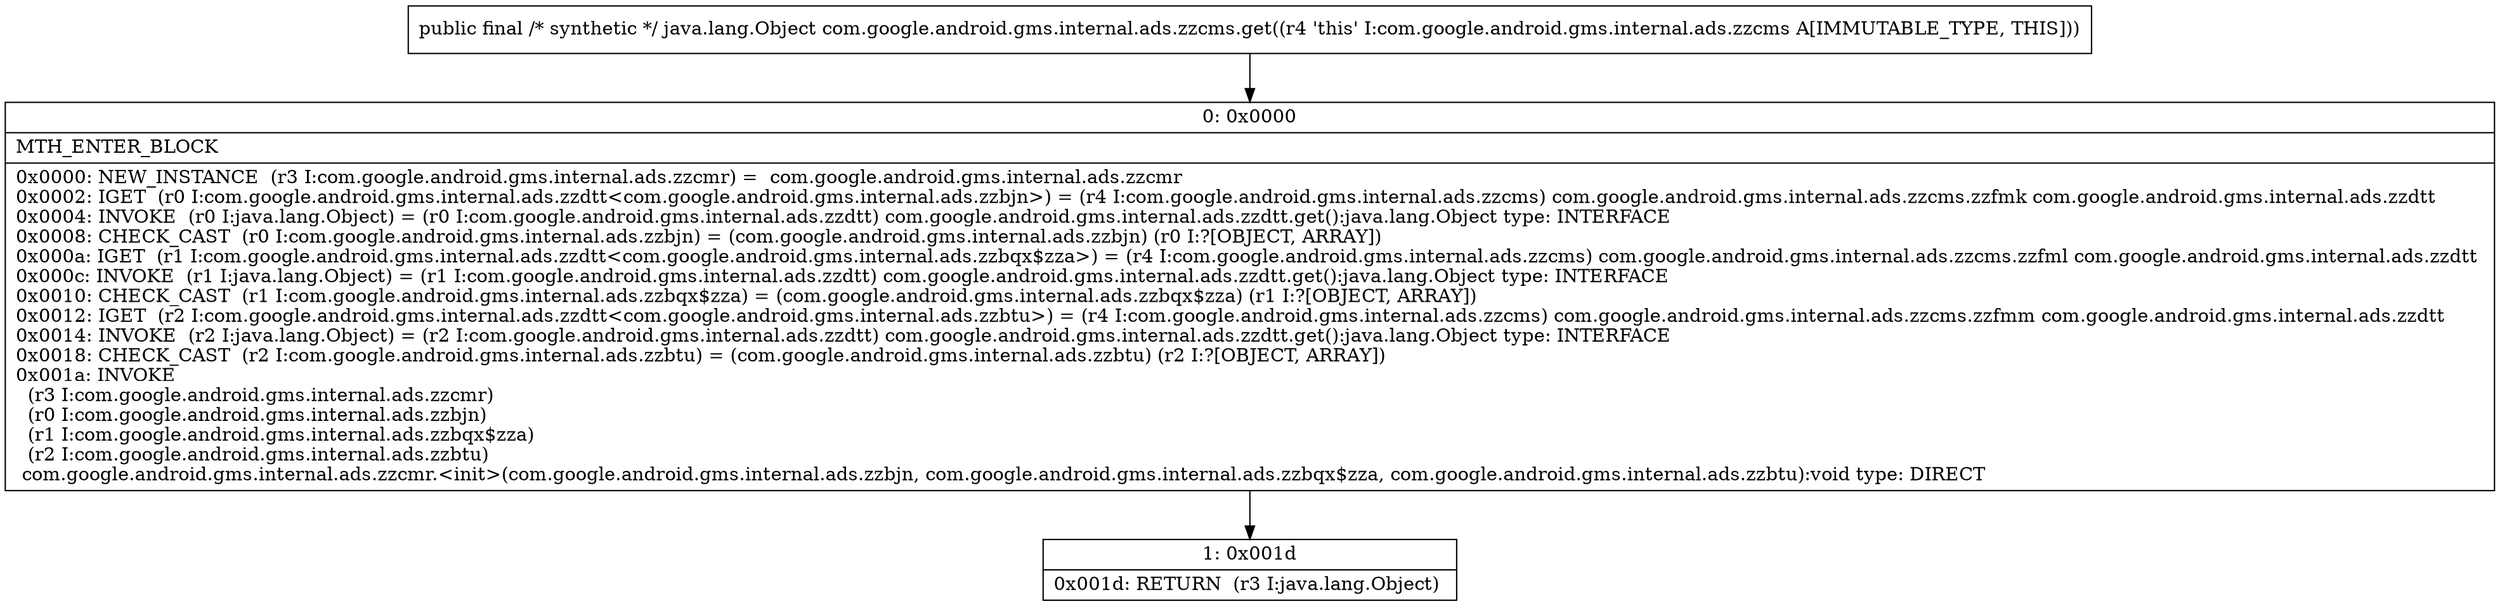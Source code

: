 digraph "CFG forcom.google.android.gms.internal.ads.zzcms.get()Ljava\/lang\/Object;" {
Node_0 [shape=record,label="{0\:\ 0x0000|MTH_ENTER_BLOCK\l|0x0000: NEW_INSTANCE  (r3 I:com.google.android.gms.internal.ads.zzcmr) =  com.google.android.gms.internal.ads.zzcmr \l0x0002: IGET  (r0 I:com.google.android.gms.internal.ads.zzdtt\<com.google.android.gms.internal.ads.zzbjn\>) = (r4 I:com.google.android.gms.internal.ads.zzcms) com.google.android.gms.internal.ads.zzcms.zzfmk com.google.android.gms.internal.ads.zzdtt \l0x0004: INVOKE  (r0 I:java.lang.Object) = (r0 I:com.google.android.gms.internal.ads.zzdtt) com.google.android.gms.internal.ads.zzdtt.get():java.lang.Object type: INTERFACE \l0x0008: CHECK_CAST  (r0 I:com.google.android.gms.internal.ads.zzbjn) = (com.google.android.gms.internal.ads.zzbjn) (r0 I:?[OBJECT, ARRAY]) \l0x000a: IGET  (r1 I:com.google.android.gms.internal.ads.zzdtt\<com.google.android.gms.internal.ads.zzbqx$zza\>) = (r4 I:com.google.android.gms.internal.ads.zzcms) com.google.android.gms.internal.ads.zzcms.zzfml com.google.android.gms.internal.ads.zzdtt \l0x000c: INVOKE  (r1 I:java.lang.Object) = (r1 I:com.google.android.gms.internal.ads.zzdtt) com.google.android.gms.internal.ads.zzdtt.get():java.lang.Object type: INTERFACE \l0x0010: CHECK_CAST  (r1 I:com.google.android.gms.internal.ads.zzbqx$zza) = (com.google.android.gms.internal.ads.zzbqx$zza) (r1 I:?[OBJECT, ARRAY]) \l0x0012: IGET  (r2 I:com.google.android.gms.internal.ads.zzdtt\<com.google.android.gms.internal.ads.zzbtu\>) = (r4 I:com.google.android.gms.internal.ads.zzcms) com.google.android.gms.internal.ads.zzcms.zzfmm com.google.android.gms.internal.ads.zzdtt \l0x0014: INVOKE  (r2 I:java.lang.Object) = (r2 I:com.google.android.gms.internal.ads.zzdtt) com.google.android.gms.internal.ads.zzdtt.get():java.lang.Object type: INTERFACE \l0x0018: CHECK_CAST  (r2 I:com.google.android.gms.internal.ads.zzbtu) = (com.google.android.gms.internal.ads.zzbtu) (r2 I:?[OBJECT, ARRAY]) \l0x001a: INVOKE  \l  (r3 I:com.google.android.gms.internal.ads.zzcmr)\l  (r0 I:com.google.android.gms.internal.ads.zzbjn)\l  (r1 I:com.google.android.gms.internal.ads.zzbqx$zza)\l  (r2 I:com.google.android.gms.internal.ads.zzbtu)\l com.google.android.gms.internal.ads.zzcmr.\<init\>(com.google.android.gms.internal.ads.zzbjn, com.google.android.gms.internal.ads.zzbqx$zza, com.google.android.gms.internal.ads.zzbtu):void type: DIRECT \l}"];
Node_1 [shape=record,label="{1\:\ 0x001d|0x001d: RETURN  (r3 I:java.lang.Object) \l}"];
MethodNode[shape=record,label="{public final \/* synthetic *\/ java.lang.Object com.google.android.gms.internal.ads.zzcms.get((r4 'this' I:com.google.android.gms.internal.ads.zzcms A[IMMUTABLE_TYPE, THIS])) }"];
MethodNode -> Node_0;
Node_0 -> Node_1;
}

